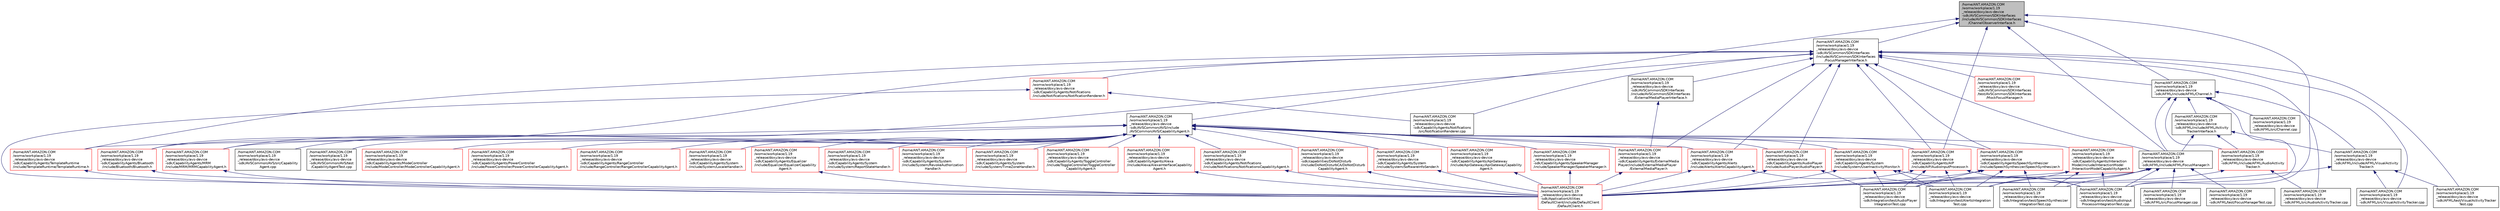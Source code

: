 digraph "/home/ANT.AMAZON.COM/womw/workplace/1.19_release/doxy/avs-device-sdk/AVSCommon/SDKInterfaces/include/AVSCommon/SDKInterfaces/ChannelObserverInterface.h"
{
  edge [fontname="Helvetica",fontsize="10",labelfontname="Helvetica",labelfontsize="10"];
  node [fontname="Helvetica",fontsize="10",shape=record];
  Node5 [label="/home/ANT.AMAZON.COM\l/womw/workplace/1.19\l_release/doxy/avs-device\l-sdk/AVSCommon/SDKInterfaces\l/include/AVSCommon/SDKInterfaces\l/ChannelObserverInterface.h",height=0.2,width=0.4,color="black", fillcolor="grey75", style="filled", fontcolor="black"];
  Node5 -> Node6 [dir="back",color="midnightblue",fontsize="10",style="solid",fontname="Helvetica"];
  Node6 [label="/home/ANT.AMAZON.COM\l/womw/workplace/1.19\l_release/doxy/avs-device\l-sdk/AFML/include/AFML/Channel.h",height=0.2,width=0.4,color="black", fillcolor="white", style="filled",URL="$_channel_8h.html"];
  Node6 -> Node7 [dir="back",color="midnightblue",fontsize="10",style="solid",fontname="Helvetica"];
  Node7 [label="/home/ANT.AMAZON.COM\l/womw/workplace/1.19\l_release/doxy/avs-device\l-sdk/AFML/include/AFML/Activity\lTrackerInterface.h",height=0.2,width=0.4,color="black", fillcolor="white", style="filled",URL="$_activity_tracker_interface_8h.html"];
  Node7 -> Node8 [dir="back",color="midnightblue",fontsize="10",style="solid",fontname="Helvetica"];
  Node8 [label="/home/ANT.AMAZON.COM\l/womw/workplace/1.19\l_release/doxy/avs-device\l-sdk/AFML/include/AFML/AudioActivity\lTracker.h",height=0.2,width=0.4,color="red", fillcolor="white", style="filled",URL="$_audio_activity_tracker_8h.html"];
  Node8 -> Node9 [dir="back",color="midnightblue",fontsize="10",style="solid",fontname="Helvetica"];
  Node9 [label="/home/ANT.AMAZON.COM\l/womw/workplace/1.19\l_release/doxy/avs-device\l-sdk/AFML/src/AudioActivityTracker.cpp",height=0.2,width=0.4,color="black", fillcolor="white", style="filled",URL="$_audio_activity_tracker_8cpp.html"];
  Node8 -> Node11 [dir="back",color="midnightblue",fontsize="10",style="solid",fontname="Helvetica"];
  Node11 [label="/home/ANT.AMAZON.COM\l/womw/workplace/1.19\l_release/doxy/avs-device\l-sdk/ApplicationUtilities\l/DefaultClient/include/DefaultClient\l/DefaultClient.h",height=0.2,width=0.4,color="red", fillcolor="white", style="filled",URL="$_default_client_8h.html"];
  Node7 -> Node22 [dir="back",color="midnightblue",fontsize="10",style="solid",fontname="Helvetica"];
  Node22 [label="/home/ANT.AMAZON.COM\l/womw/workplace/1.19\l_release/doxy/avs-device\l-sdk/AFML/include/AFML/FocusManager.h",height=0.2,width=0.4,color="black", fillcolor="white", style="filled",URL="$_focus_manager_8h.html"];
  Node22 -> Node23 [dir="back",color="midnightblue",fontsize="10",style="solid",fontname="Helvetica"];
  Node23 [label="/home/ANT.AMAZON.COM\l/womw/workplace/1.19\l_release/doxy/avs-device\l-sdk/AFML/src/FocusManager.cpp",height=0.2,width=0.4,color="black", fillcolor="white", style="filled",URL="$_focus_manager_8cpp.html"];
  Node22 -> Node24 [dir="back",color="midnightblue",fontsize="10",style="solid",fontname="Helvetica"];
  Node24 [label="/home/ANT.AMAZON.COM\l/womw/workplace/1.19\l_release/doxy/avs-device\l-sdk/AFML/test/FocusManagerTest.cpp",height=0.2,width=0.4,color="black", fillcolor="white", style="filled",URL="$_focus_manager_test_8cpp.html"];
  Node22 -> Node11 [dir="back",color="midnightblue",fontsize="10",style="solid",fontname="Helvetica"];
  Node22 -> Node25 [dir="back",color="midnightblue",fontsize="10",style="solid",fontname="Helvetica"];
  Node25 [label="/home/ANT.AMAZON.COM\l/womw/workplace/1.19\l_release/doxy/avs-device\l-sdk/Integration/test/AlertsIntegration\lTest.cpp",height=0.2,width=0.4,color="black", fillcolor="white", style="filled",URL="$_alerts_integration_test_8cpp.html"];
  Node22 -> Node26 [dir="back",color="midnightblue",fontsize="10",style="solid",fontname="Helvetica"];
  Node26 [label="/home/ANT.AMAZON.COM\l/womw/workplace/1.19\l_release/doxy/avs-device\l-sdk/Integration/test/AudioInput\lProcessorIntegrationTest.cpp",height=0.2,width=0.4,color="black", fillcolor="white", style="filled",URL="$_audio_input_processor_integration_test_8cpp.html"];
  Node22 -> Node27 [dir="back",color="midnightblue",fontsize="10",style="solid",fontname="Helvetica"];
  Node27 [label="/home/ANT.AMAZON.COM\l/womw/workplace/1.19\l_release/doxy/avs-device\l-sdk/Integration/test/AudioPlayer\lIntegrationTest.cpp",height=0.2,width=0.4,color="black", fillcolor="white", style="filled",URL="$_audio_player_integration_test_8cpp.html"];
  Node22 -> Node28 [dir="back",color="midnightblue",fontsize="10",style="solid",fontname="Helvetica"];
  Node28 [label="/home/ANT.AMAZON.COM\l/womw/workplace/1.19\l_release/doxy/avs-device\l-sdk/Integration/test/SpeechSynthesizer\lIntegrationTest.cpp",height=0.2,width=0.4,color="black", fillcolor="white", style="filled",URL="$_speech_synthesizer_integration_test_8cpp.html"];
  Node7 -> Node29 [dir="back",color="midnightblue",fontsize="10",style="solid",fontname="Helvetica"];
  Node29 [label="/home/ANT.AMAZON.COM\l/womw/workplace/1.19\l_release/doxy/avs-device\l-sdk/AFML/include/AFML/VisualActivity\lTracker.h",height=0.2,width=0.4,color="black", fillcolor="white", style="filled",URL="$_visual_activity_tracker_8h.html"];
  Node29 -> Node30 [dir="back",color="midnightblue",fontsize="10",style="solid",fontname="Helvetica"];
  Node30 [label="/home/ANT.AMAZON.COM\l/womw/workplace/1.19\l_release/doxy/avs-device\l-sdk/AFML/src/VisualActivityTracker.cpp",height=0.2,width=0.4,color="black", fillcolor="white", style="filled",URL="$_visual_activity_tracker_8cpp.html"];
  Node29 -> Node31 [dir="back",color="midnightblue",fontsize="10",style="solid",fontname="Helvetica"];
  Node31 [label="/home/ANT.AMAZON.COM\l/womw/workplace/1.19\l_release/doxy/avs-device\l-sdk/AFML/test/VisualActivityTracker\lTest.cpp",height=0.2,width=0.4,color="black", fillcolor="white", style="filled",URL="$_visual_activity_tracker_test_8cpp.html"];
  Node29 -> Node11 [dir="back",color="midnightblue",fontsize="10",style="solid",fontname="Helvetica"];
  Node6 -> Node8 [dir="back",color="midnightblue",fontsize="10",style="solid",fontname="Helvetica"];
  Node6 -> Node22 [dir="back",color="midnightblue",fontsize="10",style="solid",fontname="Helvetica"];
  Node6 -> Node29 [dir="back",color="midnightblue",fontsize="10",style="solid",fontname="Helvetica"];
  Node6 -> Node32 [dir="back",color="midnightblue",fontsize="10",style="solid",fontname="Helvetica"];
  Node32 [label="/home/ANT.AMAZON.COM\l/womw/workplace/1.19\l_release/doxy/avs-device\l-sdk/AFML/src/Channel.cpp",height=0.2,width=0.4,color="black", fillcolor="white", style="filled",URL="$_channel_8cpp.html"];
  Node6 -> Node26 [dir="back",color="midnightblue",fontsize="10",style="solid",fontname="Helvetica"];
  Node5 -> Node22 [dir="back",color="midnightblue",fontsize="10",style="solid",fontname="Helvetica"];
  Node5 -> Node33 [dir="back",color="midnightblue",fontsize="10",style="solid",fontname="Helvetica"];
  Node33 [label="/home/ANT.AMAZON.COM\l/womw/workplace/1.19\l_release/doxy/avs-device\l-sdk/AVSCommon/AVS/include\l/AVSCommon/AVS/CapabilityAgent.h",height=0.2,width=0.4,color="black", fillcolor="white", style="filled",URL="$_capability_agent_8h.html"];
  Node33 -> Node34 [dir="back",color="midnightblue",fontsize="10",style="solid",fontname="Helvetica"];
  Node34 [label="/home/ANT.AMAZON.COM\l/womw/workplace/1.19\l_release/doxy/avs-device\l-sdk/AVSCommon/AVS/src/Capability\lAgent.cpp",height=0.2,width=0.4,color="black", fillcolor="white", style="filled",URL="$_capability_agent_8cpp.html"];
  Node33 -> Node35 [dir="back",color="midnightblue",fontsize="10",style="solid",fontname="Helvetica"];
  Node35 [label="/home/ANT.AMAZON.COM\l/womw/workplace/1.19\l_release/doxy/avs-device\l-sdk/AVSCommon/AVS/test\l/CapabilityAgentTest.cpp",height=0.2,width=0.4,color="black", fillcolor="white", style="filled",URL="$_capability_agent_test_8cpp.html"];
  Node33 -> Node36 [dir="back",color="midnightblue",fontsize="10",style="solid",fontname="Helvetica"];
  Node36 [label="/home/ANT.AMAZON.COM\l/womw/workplace/1.19\l_release/doxy/avs-device\l-sdk/capabilities/DoNotDisturb\l/include/DoNotDisturbCA/DoNotDisturb\lCapabilityAgent.h",height=0.2,width=0.4,color="red", fillcolor="white", style="filled",URL="$_do_not_disturb_capability_agent_8h.html"];
  Node36 -> Node11 [dir="back",color="midnightblue",fontsize="10",style="solid",fontname="Helvetica"];
  Node33 -> Node41 [dir="back",color="midnightblue",fontsize="10",style="solid",fontname="Helvetica"];
  Node41 [label="/home/ANT.AMAZON.COM\l/womw/workplace/1.19\l_release/doxy/avs-device\l-sdk/CapabilityAgents/AIP\l/include/AIP/AudioInputProcessor.h",height=0.2,width=0.4,color="red", fillcolor="white", style="filled",URL="$_audio_input_processor_8h.html"];
  Node41 -> Node11 [dir="back",color="midnightblue",fontsize="10",style="solid",fontname="Helvetica"];
  Node41 -> Node25 [dir="back",color="midnightblue",fontsize="10",style="solid",fontname="Helvetica"];
  Node41 -> Node26 [dir="back",color="midnightblue",fontsize="10",style="solid",fontname="Helvetica"];
  Node41 -> Node27 [dir="back",color="midnightblue",fontsize="10",style="solid",fontname="Helvetica"];
  Node33 -> Node47 [dir="back",color="midnightblue",fontsize="10",style="solid",fontname="Helvetica"];
  Node47 [label="/home/ANT.AMAZON.COM\l/womw/workplace/1.19\l_release/doxy/avs-device\l-sdk/CapabilityAgents/Alerts\l/include/Alerts/AlertsCapabilityAgent.h",height=0.2,width=0.4,color="red", fillcolor="white", style="filled",URL="$_alerts_capability_agent_8h.html"];
  Node47 -> Node11 [dir="back",color="midnightblue",fontsize="10",style="solid",fontname="Helvetica"];
  Node47 -> Node25 [dir="back",color="midnightblue",fontsize="10",style="solid",fontname="Helvetica"];
  Node33 -> Node50 [dir="back",color="midnightblue",fontsize="10",style="solid",fontname="Helvetica"];
  Node50 [label="/home/ANT.AMAZON.COM\l/womw/workplace/1.19\l_release/doxy/avs-device\l-sdk/CapabilityAgents/Alexa\l/include/Alexa/AlexaInterfaceCapability\lAgent.h",height=0.2,width=0.4,color="red", fillcolor="white", style="filled",URL="$_alexa_interface_capability_agent_8h.html"];
  Node50 -> Node11 [dir="back",color="midnightblue",fontsize="10",style="solid",fontname="Helvetica"];
  Node33 -> Node54 [dir="back",color="midnightblue",fontsize="10",style="solid",fontname="Helvetica"];
  Node54 [label="/home/ANT.AMAZON.COM\l/womw/workplace/1.19\l_release/doxy/avs-device\l-sdk/CapabilityAgents/ApiGateway\l/include/ApiGateway/ApiGatewayCapability\lAgent.h",height=0.2,width=0.4,color="red", fillcolor="white", style="filled",URL="$_api_gateway_capability_agent_8h.html"];
  Node54 -> Node11 [dir="back",color="midnightblue",fontsize="10",style="solid",fontname="Helvetica"];
  Node33 -> Node57 [dir="back",color="midnightblue",fontsize="10",style="solid",fontname="Helvetica"];
  Node57 [label="/home/ANT.AMAZON.COM\l/womw/workplace/1.19\l_release/doxy/avs-device\l-sdk/CapabilityAgents/AudioPlayer\l/include/AudioPlayer/AudioPlayer.h",height=0.2,width=0.4,color="red", fillcolor="white", style="filled",URL="$_audio_player_8h.html"];
  Node57 -> Node11 [dir="back",color="midnightblue",fontsize="10",style="solid",fontname="Helvetica"];
  Node57 -> Node27 [dir="back",color="midnightblue",fontsize="10",style="solid",fontname="Helvetica"];
  Node33 -> Node60 [dir="back",color="midnightblue",fontsize="10",style="solid",fontname="Helvetica"];
  Node60 [label="/home/ANT.AMAZON.COM\l/womw/workplace/1.19\l_release/doxy/avs-device\l-sdk/CapabilityAgents/Bluetooth\l/include/Bluetooth/Bluetooth.h",height=0.2,width=0.4,color="red", fillcolor="white", style="filled",URL="$_bluetooth_8h.html"];
  Node60 -> Node11 [dir="back",color="midnightblue",fontsize="10",style="solid",fontname="Helvetica"];
  Node33 -> Node63 [dir="back",color="midnightblue",fontsize="10",style="solid",fontname="Helvetica"];
  Node63 [label="/home/ANT.AMAZON.COM\l/womw/workplace/1.19\l_release/doxy/avs-device\l-sdk/CapabilityAgents/Equalizer\l/include/Equalizer/EqualizerCapability\lAgent.h",height=0.2,width=0.4,color="red", fillcolor="white", style="filled",URL="$_equalizer_capability_agent_8h.html"];
  Node63 -> Node11 [dir="back",color="midnightblue",fontsize="10",style="solid",fontname="Helvetica"];
  Node33 -> Node65 [dir="back",color="midnightblue",fontsize="10",style="solid",fontname="Helvetica"];
  Node65 [label="/home/ANT.AMAZON.COM\l/womw/workplace/1.19\l_release/doxy/avs-device\l-sdk/CapabilityAgents/ExternalMedia\lPlayer/include/ExternalMediaPlayer\l/ExternalMediaPlayer.h",height=0.2,width=0.4,color="red", fillcolor="white", style="filled",URL="$_external_media_player_8h.html"];
  Node65 -> Node11 [dir="back",color="midnightblue",fontsize="10",style="solid",fontname="Helvetica"];
  Node33 -> Node68 [dir="back",color="midnightblue",fontsize="10",style="solid",fontname="Helvetica"];
  Node68 [label="/home/ANT.AMAZON.COM\l/womw/workplace/1.19\l_release/doxy/avs-device\l-sdk/CapabilityAgents/Interaction\lModel/include/InteractionModel\l/InteractionModelCapabilityAgent.h",height=0.2,width=0.4,color="red", fillcolor="white", style="filled",URL="$_interaction_model_capability_agent_8h.html"];
  Node68 -> Node11 [dir="back",color="midnightblue",fontsize="10",style="solid",fontname="Helvetica"];
  Node68 -> Node25 [dir="back",color="midnightblue",fontsize="10",style="solid",fontname="Helvetica"];
  Node68 -> Node26 [dir="back",color="midnightblue",fontsize="10",style="solid",fontname="Helvetica"];
  Node68 -> Node28 [dir="back",color="midnightblue",fontsize="10",style="solid",fontname="Helvetica"];
  Node33 -> Node71 [dir="back",color="midnightblue",fontsize="10",style="solid",fontname="Helvetica"];
  Node71 [label="/home/ANT.AMAZON.COM\l/womw/workplace/1.19\l_release/doxy/avs-device\l-sdk/CapabilityAgents/ModeController\l/include/ModeController/ModeControllerCapabilityAgent.h",height=0.2,width=0.4,color="red", fillcolor="white", style="filled",URL="$_mode_controller_capability_agent_8h.html"];
  Node33 -> Node74 [dir="back",color="midnightblue",fontsize="10",style="solid",fontname="Helvetica"];
  Node74 [label="/home/ANT.AMAZON.COM\l/womw/workplace/1.19\l_release/doxy/avs-device\l-sdk/CapabilityAgents/MRM\l/include/MRM/MRMCapabilityAgent.h",height=0.2,width=0.4,color="red", fillcolor="white", style="filled",URL="$_m_r_m_capability_agent_8h.html"];
  Node74 -> Node11 [dir="back",color="midnightblue",fontsize="10",style="solid",fontname="Helvetica"];
  Node33 -> Node77 [dir="back",color="midnightblue",fontsize="10",style="solid",fontname="Helvetica"];
  Node77 [label="/home/ANT.AMAZON.COM\l/womw/workplace/1.19\l_release/doxy/avs-device\l-sdk/CapabilityAgents/Notifications\l/include/Notifications/NotificationsCapabilityAgent.h",height=0.2,width=0.4,color="red", fillcolor="white", style="filled",URL="$_notifications_capability_agent_8h.html"];
  Node77 -> Node11 [dir="back",color="midnightblue",fontsize="10",style="solid",fontname="Helvetica"];
  Node33 -> Node80 [dir="back",color="midnightblue",fontsize="10",style="solid",fontname="Helvetica"];
  Node80 [label="/home/ANT.AMAZON.COM\l/womw/workplace/1.19\l_release/doxy/avs-device\l-sdk/CapabilityAgents/PowerController\l/include/PowerController/PowerControllerCapabilityAgent.h",height=0.2,width=0.4,color="red", fillcolor="white", style="filled",URL="$_power_controller_capability_agent_8h.html"];
  Node33 -> Node83 [dir="back",color="midnightblue",fontsize="10",style="solid",fontname="Helvetica"];
  Node83 [label="/home/ANT.AMAZON.COM\l/womw/workplace/1.19\l_release/doxy/avs-device\l-sdk/CapabilityAgents/RangeController\l/include/RangeController/RangeControllerCapabilityAgent.h",height=0.2,width=0.4,color="red", fillcolor="white", style="filled",URL="$_range_controller_capability_agent_8h.html"];
  Node33 -> Node86 [dir="back",color="midnightblue",fontsize="10",style="solid",fontname="Helvetica"];
  Node86 [label="/home/ANT.AMAZON.COM\l/womw/workplace/1.19\l_release/doxy/avs-device\l-sdk/CapabilityAgents/SpeakerManager\l/include/SpeakerManager/SpeakerManager.h",height=0.2,width=0.4,color="red", fillcolor="white", style="filled",URL="$_speaker_manager_8h.html"];
  Node86 -> Node11 [dir="back",color="midnightblue",fontsize="10",style="solid",fontname="Helvetica"];
  Node33 -> Node89 [dir="back",color="midnightblue",fontsize="10",style="solid",fontname="Helvetica"];
  Node89 [label="/home/ANT.AMAZON.COM\l/womw/workplace/1.19\l_release/doxy/avs-device\l-sdk/CapabilityAgents/SpeechSynthesizer\l/include/SpeechSynthesizer/SpeechSynthesizer.h",height=0.2,width=0.4,color="red", fillcolor="white", style="filled",URL="$_speech_synthesizer_8h.html"];
  Node89 -> Node11 [dir="back",color="midnightblue",fontsize="10",style="solid",fontname="Helvetica"];
  Node89 -> Node25 [dir="back",color="midnightblue",fontsize="10",style="solid",fontname="Helvetica"];
  Node89 -> Node27 [dir="back",color="midnightblue",fontsize="10",style="solid",fontname="Helvetica"];
  Node89 -> Node28 [dir="back",color="midnightblue",fontsize="10",style="solid",fontname="Helvetica"];
  Node33 -> Node92 [dir="back",color="midnightblue",fontsize="10",style="solid",fontname="Helvetica"];
  Node92 [label="/home/ANT.AMAZON.COM\l/womw/workplace/1.19\l_release/doxy/avs-device\l-sdk/CapabilityAgents/System\l/include/System/LocaleHandler.h",height=0.2,width=0.4,color="red", fillcolor="white", style="filled",URL="$_locale_handler_8h.html"];
  Node33 -> Node95 [dir="back",color="midnightblue",fontsize="10",style="solid",fontname="Helvetica"];
  Node95 [label="/home/ANT.AMAZON.COM\l/womw/workplace/1.19\l_release/doxy/avs-device\l-sdk/CapabilityAgents/System\l/include/System/ReportStateHandler.h",height=0.2,width=0.4,color="red", fillcolor="white", style="filled",URL="$_report_state_handler_8h.html"];
  Node33 -> Node98 [dir="back",color="midnightblue",fontsize="10",style="solid",fontname="Helvetica"];
  Node98 [label="/home/ANT.AMAZON.COM\l/womw/workplace/1.19\l_release/doxy/avs-device\l-sdk/CapabilityAgents/System\l/include/System/RevokeAuthorization\lHandler.h",height=0.2,width=0.4,color="red", fillcolor="white", style="filled",URL="$_revoke_authorization_handler_8h.html"];
  Node33 -> Node101 [dir="back",color="midnightblue",fontsize="10",style="solid",fontname="Helvetica"];
  Node101 [label="/home/ANT.AMAZON.COM\l/womw/workplace/1.19\l_release/doxy/avs-device\l-sdk/CapabilityAgents/System\l/include/System/SoftwareInfoSender.h",height=0.2,width=0.4,color="red", fillcolor="white", style="filled",URL="$_software_info_sender_8h.html"];
  Node101 -> Node11 [dir="back",color="midnightblue",fontsize="10",style="solid",fontname="Helvetica"];
  Node33 -> Node106 [dir="back",color="midnightblue",fontsize="10",style="solid",fontname="Helvetica"];
  Node106 [label="/home/ANT.AMAZON.COM\l/womw/workplace/1.19\l_release/doxy/avs-device\l-sdk/CapabilityAgents/System\l/include/System/TimeZoneHandler.h",height=0.2,width=0.4,color="red", fillcolor="white", style="filled",URL="$_time_zone_handler_8h.html"];
  Node33 -> Node109 [dir="back",color="midnightblue",fontsize="10",style="solid",fontname="Helvetica"];
  Node109 [label="/home/ANT.AMAZON.COM\l/womw/workplace/1.19\l_release/doxy/avs-device\l-sdk/CapabilityAgents/System\l/include/System/UserInactivityMonitor.h",height=0.2,width=0.4,color="red", fillcolor="white", style="filled",URL="$_user_inactivity_monitor_8h.html"];
  Node109 -> Node11 [dir="back",color="midnightblue",fontsize="10",style="solid",fontname="Helvetica"];
  Node109 -> Node25 [dir="back",color="midnightblue",fontsize="10",style="solid",fontname="Helvetica"];
  Node109 -> Node26 [dir="back",color="midnightblue",fontsize="10",style="solid",fontname="Helvetica"];
  Node109 -> Node27 [dir="back",color="midnightblue",fontsize="10",style="solid",fontname="Helvetica"];
  Node33 -> Node112 [dir="back",color="midnightblue",fontsize="10",style="solid",fontname="Helvetica"];
  Node112 [label="/home/ANT.AMAZON.COM\l/womw/workplace/1.19\l_release/doxy/avs-device\l-sdk/CapabilityAgents/TemplateRuntime\l/include/TemplateRuntime/TemplateRuntime.h",height=0.2,width=0.4,color="red", fillcolor="white", style="filled",URL="$_template_runtime_8h.html"];
  Node112 -> Node11 [dir="back",color="midnightblue",fontsize="10",style="solid",fontname="Helvetica"];
  Node33 -> Node115 [dir="back",color="midnightblue",fontsize="10",style="solid",fontname="Helvetica"];
  Node115 [label="/home/ANT.AMAZON.COM\l/womw/workplace/1.19\l_release/doxy/avs-device\l-sdk/CapabilityAgents/ToggleController\l/include/ToggleController/ToggleController\lCapabilityAgent.h",height=0.2,width=0.4,color="red", fillcolor="white", style="filled",URL="$_toggle_controller_capability_agent_8h.html"];
  Node5 -> Node118 [dir="back",color="midnightblue",fontsize="10",style="solid",fontname="Helvetica"];
  Node118 [label="/home/ANT.AMAZON.COM\l/womw/workplace/1.19\l_release/doxy/avs-device\l-sdk/AVSCommon/SDKInterfaces\l/include/AVSCommon/SDKInterfaces\l/FocusManagerInterface.h",height=0.2,width=0.4,color="black", fillcolor="white", style="filled",URL="$_focus_manager_interface_8h.html"];
  Node118 -> Node6 [dir="back",color="midnightblue",fontsize="10",style="solid",fontname="Helvetica"];
  Node118 -> Node22 [dir="back",color="midnightblue",fontsize="10",style="solid",fontname="Helvetica"];
  Node118 -> Node9 [dir="back",color="midnightblue",fontsize="10",style="solid",fontname="Helvetica"];
  Node118 -> Node30 [dir="back",color="midnightblue",fontsize="10",style="solid",fontname="Helvetica"];
  Node118 -> Node31 [dir="back",color="midnightblue",fontsize="10",style="solid",fontname="Helvetica"];
  Node118 -> Node119 [dir="back",color="midnightblue",fontsize="10",style="solid",fontname="Helvetica"];
  Node119 [label="/home/ANT.AMAZON.COM\l/womw/workplace/1.19\l_release/doxy/avs-device\l-sdk/AVSCommon/SDKInterfaces\l/include/AVSCommon/SDKInterfaces\l/ExternalMediaPlayerInterface.h",height=0.2,width=0.4,color="black", fillcolor="white", style="filled",URL="$_external_media_player_interface_8h.html"];
  Node119 -> Node65 [dir="back",color="midnightblue",fontsize="10",style="solid",fontname="Helvetica"];
  Node118 -> Node120 [dir="back",color="midnightblue",fontsize="10",style="solid",fontname="Helvetica"];
  Node120 [label="/home/ANT.AMAZON.COM\l/womw/workplace/1.19\l_release/doxy/avs-device\l-sdk/AVSCommon/SDKInterfaces\l/test/AVSCommon/SDKInterfaces\l/MockFocusManager.h",height=0.2,width=0.4,color="red", fillcolor="white", style="filled",URL="$_mock_focus_manager_8h.html"];
  Node118 -> Node41 [dir="back",color="midnightblue",fontsize="10",style="solid",fontname="Helvetica"];
  Node118 -> Node47 [dir="back",color="midnightblue",fontsize="10",style="solid",fontname="Helvetica"];
  Node118 -> Node57 [dir="back",color="midnightblue",fontsize="10",style="solid",fontname="Helvetica"];
  Node118 -> Node60 [dir="back",color="midnightblue",fontsize="10",style="solid",fontname="Helvetica"];
  Node118 -> Node65 [dir="back",color="midnightblue",fontsize="10",style="solid",fontname="Helvetica"];
  Node118 -> Node74 [dir="back",color="midnightblue",fontsize="10",style="solid",fontname="Helvetica"];
  Node118 -> Node122 [dir="back",color="midnightblue",fontsize="10",style="solid",fontname="Helvetica"];
  Node122 [label="/home/ANT.AMAZON.COM\l/womw/workplace/1.19\l_release/doxy/avs-device\l-sdk/CapabilityAgents/Notifications\l/include/Notifications/NotificationRenderer.h",height=0.2,width=0.4,color="red", fillcolor="white", style="filled",URL="$_notification_renderer_8h.html"];
  Node122 -> Node11 [dir="back",color="midnightblue",fontsize="10",style="solid",fontname="Helvetica"];
  Node122 -> Node123 [dir="back",color="midnightblue",fontsize="10",style="solid",fontname="Helvetica"];
  Node123 [label="/home/ANT.AMAZON.COM\l/womw/workplace/1.19\l_release/doxy/avs-device\l-sdk/CapabilityAgents/Notifications\l/src/NotificationRenderer.cpp",height=0.2,width=0.4,color="black", fillcolor="white", style="filled",URL="$_notification_renderer_8cpp.html"];
  Node118 -> Node123 [dir="back",color="midnightblue",fontsize="10",style="solid",fontname="Helvetica"];
  Node118 -> Node89 [dir="back",color="midnightblue",fontsize="10",style="solid",fontname="Helvetica"];
  Node118 -> Node112 [dir="back",color="midnightblue",fontsize="10",style="solid",fontname="Helvetica"];
  Node5 -> Node41 [dir="back",color="midnightblue",fontsize="10",style="solid",fontname="Helvetica"];
  Node5 -> Node26 [dir="back",color="midnightblue",fontsize="10",style="solid",fontname="Helvetica"];
}
